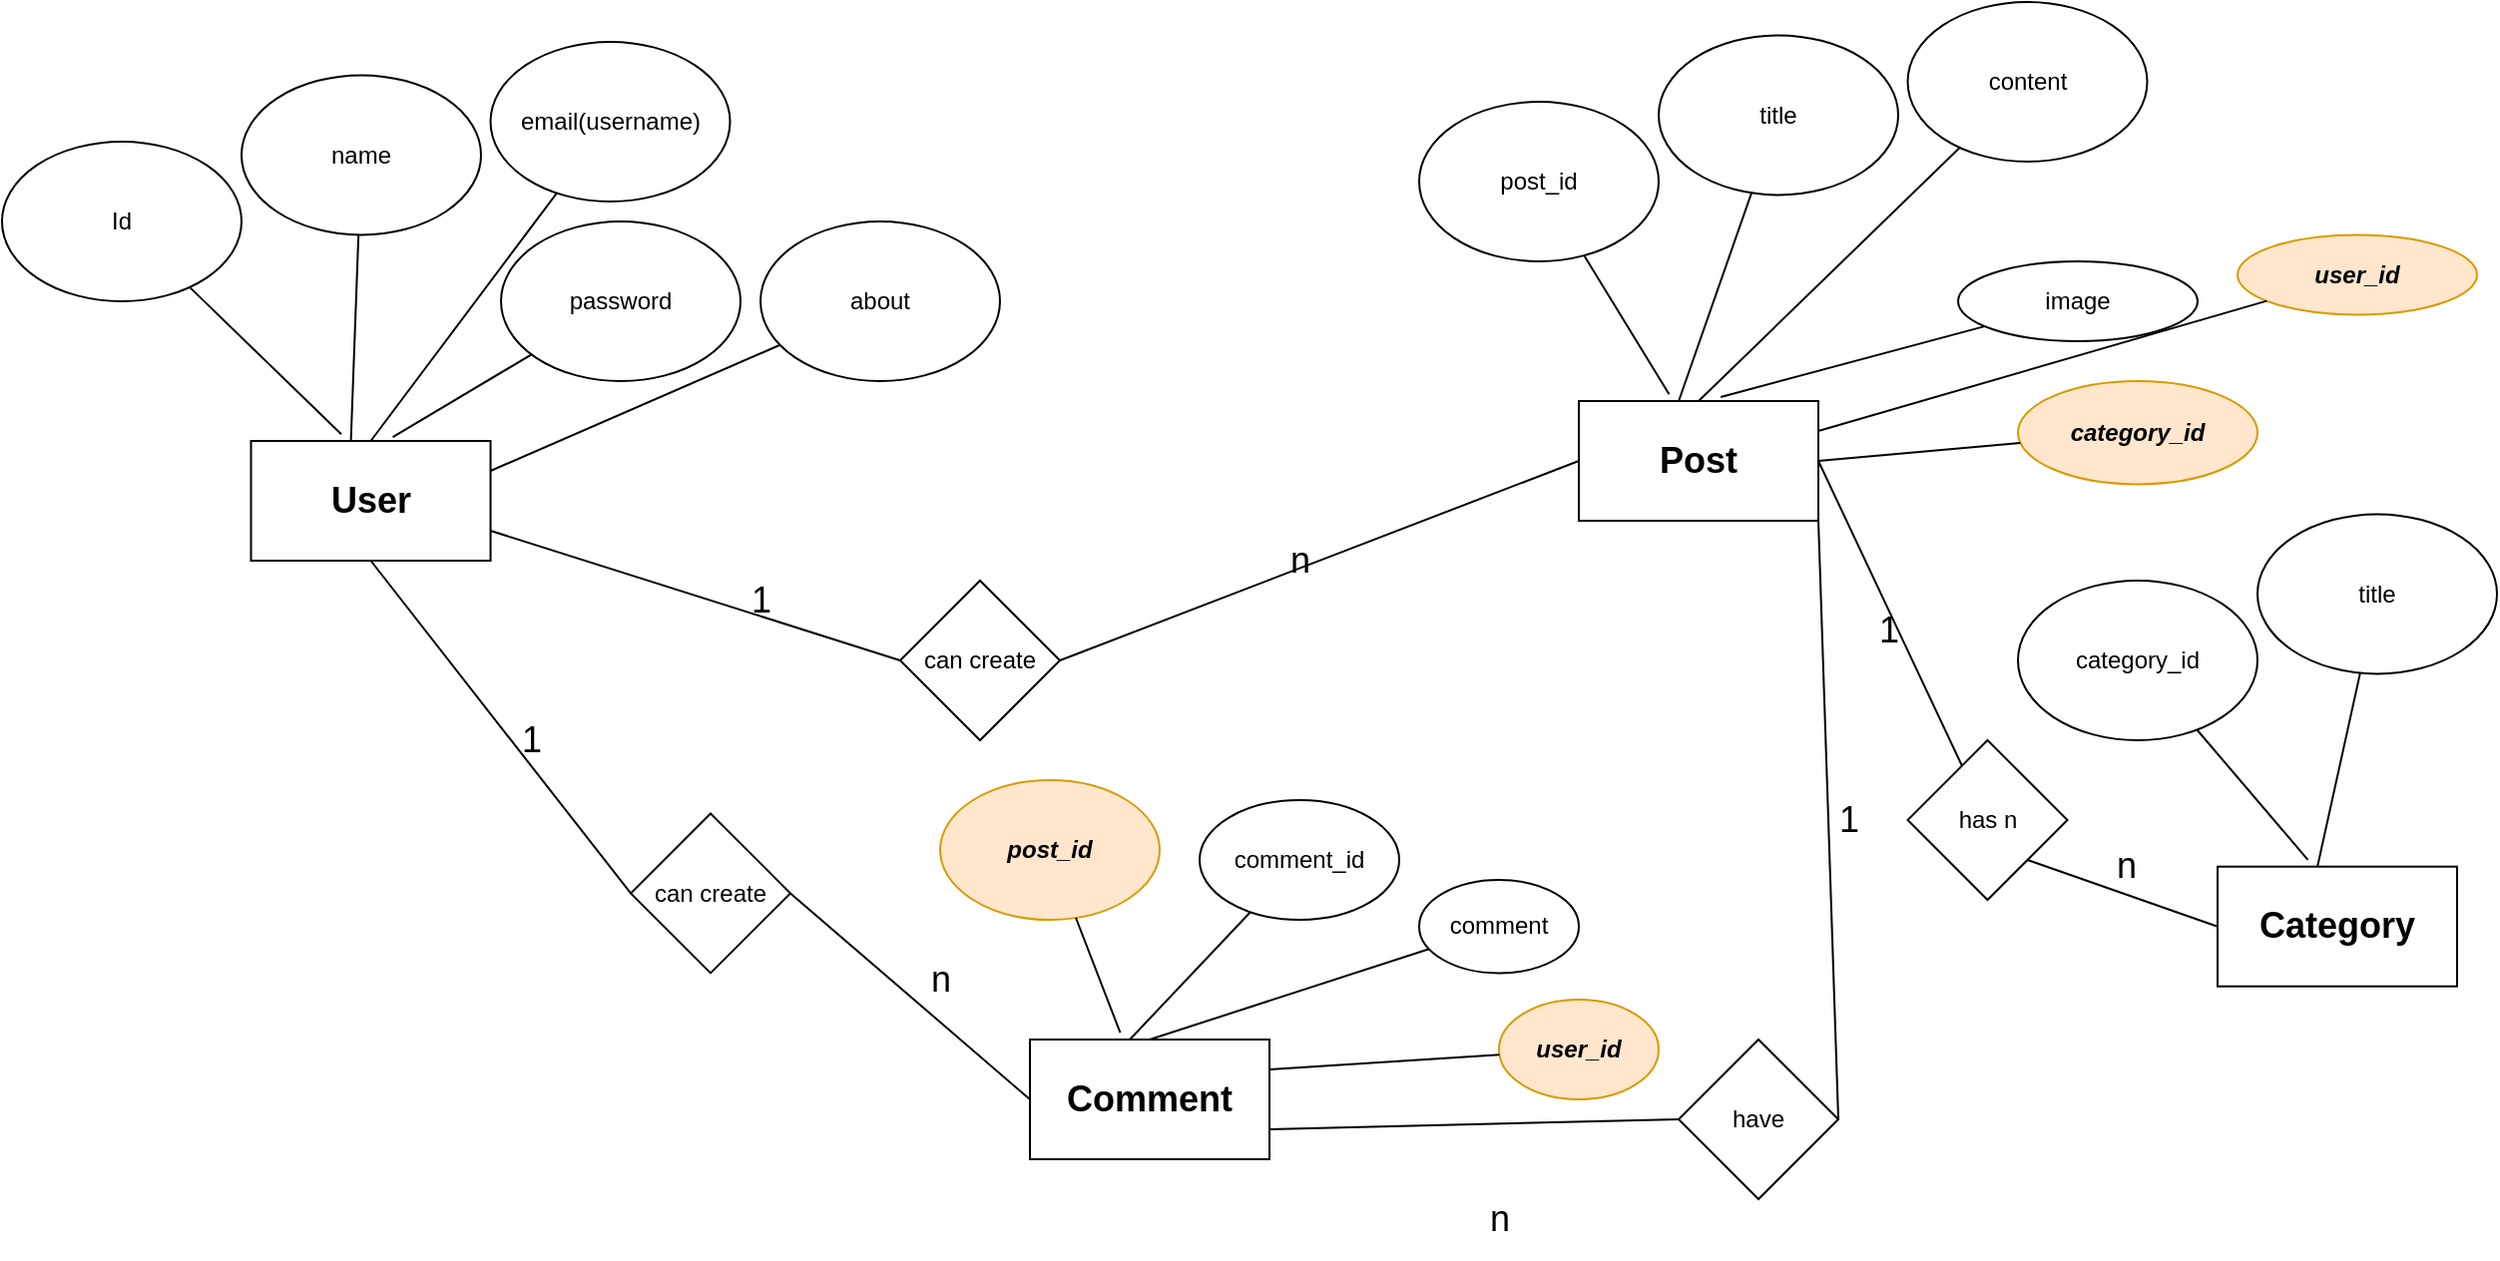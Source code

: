 <mxfile version="20.8.10" type="device"><diagram name="Page-1" id="dA6LyM6PKaUIEJPVMSxG"><mxGraphModel dx="2600" dy="1035" grid="1" gridSize="10" guides="1" tooltips="1" connect="1" arrows="1" fold="1" page="1" pageScale="1" pageWidth="850" pageHeight="1100" math="0" shadow="0"><root><mxCell id="0"/><mxCell id="1" parent="0"/><mxCell id="f00lm8g6jzBflk-1IG62-1" value="&lt;b&gt;&lt;font style=&quot;font-size: 18px;&quot;&gt;User&lt;/font&gt;&lt;/b&gt;" style="rounded=0;whiteSpace=wrap;html=1;" parent="1" vertex="1"><mxGeometry x="64.76" y="250" width="120" height="60" as="geometry"/></mxCell><mxCell id="f00lm8g6jzBflk-1IG62-2" value="Id" style="ellipse;whiteSpace=wrap;html=1;" parent="1" vertex="1"><mxGeometry x="-60" y="100" width="120" height="80" as="geometry"/></mxCell><mxCell id="f00lm8g6jzBflk-1IG62-3" value="" style="endArrow=none;html=1;rounded=0;exitX=0.377;exitY=-0.057;exitDx=0;exitDy=0;exitPerimeter=0;" parent="1" source="f00lm8g6jzBflk-1IG62-1" target="f00lm8g6jzBflk-1IG62-2" edge="1"><mxGeometry width="50" height="50" relative="1" as="geometry"><mxPoint x="300" y="350" as="sourcePoint"/><mxPoint x="350" y="300" as="targetPoint"/></mxGeometry></mxCell><mxCell id="rqv8YZRCAzF5W7WzJpJi-1" value="name" style="ellipse;whiteSpace=wrap;html=1;" vertex="1" parent="1"><mxGeometry x="60" y="66.71" width="120" height="80" as="geometry"/></mxCell><mxCell id="rqv8YZRCAzF5W7WzJpJi-2" value="" style="endArrow=none;html=1;rounded=0;exitX=0.417;exitY=0;exitDx=0;exitDy=0;exitPerimeter=0;" edge="1" target="rqv8YZRCAzF5W7WzJpJi-1" parent="1" source="f00lm8g6jzBflk-1IG62-1"><mxGeometry width="50" height="50" relative="1" as="geometry"><mxPoint x="215.24" y="213.29" as="sourcePoint"/><mxPoint x="470" y="266.71" as="targetPoint"/></mxGeometry></mxCell><mxCell id="rqv8YZRCAzF5W7WzJpJi-3" value="email(username)" style="ellipse;whiteSpace=wrap;html=1;" vertex="1" parent="1"><mxGeometry x="184.76" y="50" width="120" height="80" as="geometry"/></mxCell><mxCell id="rqv8YZRCAzF5W7WzJpJi-4" value="" style="endArrow=none;html=1;rounded=0;exitX=0.5;exitY=0;exitDx=0;exitDy=0;" edge="1" target="rqv8YZRCAzF5W7WzJpJi-3" parent="1" source="f00lm8g6jzBflk-1IG62-1"><mxGeometry width="50" height="50" relative="1" as="geometry"><mxPoint x="325.24" y="213.29" as="sourcePoint"/><mxPoint x="580" y="266.71" as="targetPoint"/></mxGeometry></mxCell><mxCell id="rqv8YZRCAzF5W7WzJpJi-5" value="password" style="ellipse;whiteSpace=wrap;html=1;" vertex="1" parent="1"><mxGeometry x="190" y="140" width="120" height="80" as="geometry"/></mxCell><mxCell id="rqv8YZRCAzF5W7WzJpJi-6" value="" style="endArrow=none;html=1;rounded=0;exitX=0.592;exitY=-0.033;exitDx=0;exitDy=0;exitPerimeter=0;" edge="1" target="rqv8YZRCAzF5W7WzJpJi-5" parent="1" source="f00lm8g6jzBflk-1IG62-1"><mxGeometry width="50" height="50" relative="1" as="geometry"><mxPoint x="375.24" y="376.58" as="sourcePoint"/><mxPoint x="630" y="430" as="targetPoint"/></mxGeometry></mxCell><mxCell id="rqv8YZRCAzF5W7WzJpJi-9" value="about" style="ellipse;whiteSpace=wrap;html=1;" vertex="1" parent="1"><mxGeometry x="320" y="140" width="120" height="80" as="geometry"/></mxCell><mxCell id="rqv8YZRCAzF5W7WzJpJi-10" value="" style="endArrow=none;html=1;rounded=0;exitX=1;exitY=0.25;exitDx=0;exitDy=0;" edge="1" target="rqv8YZRCAzF5W7WzJpJi-9" parent="1" source="f00lm8g6jzBflk-1IG62-1"><mxGeometry width="50" height="50" relative="1" as="geometry"><mxPoint x="160.0" y="310" as="sourcePoint"/><mxPoint x="654.2" y="491.98" as="targetPoint"/></mxGeometry></mxCell><mxCell id="rqv8YZRCAzF5W7WzJpJi-11" value="&lt;b&gt;&lt;font style=&quot;font-size: 18px;&quot;&gt;Post&lt;/font&gt;&lt;/b&gt;" style="rounded=0;whiteSpace=wrap;html=1;" vertex="1" parent="1"><mxGeometry x="730" y="230" width="120" height="60" as="geometry"/></mxCell><mxCell id="rqv8YZRCAzF5W7WzJpJi-12" value="post_id" style="ellipse;whiteSpace=wrap;html=1;" vertex="1" parent="1"><mxGeometry x="650" y="80" width="120" height="80" as="geometry"/></mxCell><mxCell id="rqv8YZRCAzF5W7WzJpJi-13" value="" style="endArrow=none;html=1;rounded=0;exitX=0.377;exitY=-0.057;exitDx=0;exitDy=0;exitPerimeter=0;" edge="1" source="rqv8YZRCAzF5W7WzJpJi-11" target="rqv8YZRCAzF5W7WzJpJi-12" parent="1"><mxGeometry width="50" height="50" relative="1" as="geometry"><mxPoint x="1010" y="330" as="sourcePoint"/><mxPoint x="1060" y="280" as="targetPoint"/></mxGeometry></mxCell><mxCell id="rqv8YZRCAzF5W7WzJpJi-14" value="title" style="ellipse;whiteSpace=wrap;html=1;" vertex="1" parent="1"><mxGeometry x="770" y="46.71" width="120" height="80" as="geometry"/></mxCell><mxCell id="rqv8YZRCAzF5W7WzJpJi-15" value="" style="endArrow=none;html=1;rounded=0;exitX=0.417;exitY=0;exitDx=0;exitDy=0;exitPerimeter=0;" edge="1" source="rqv8YZRCAzF5W7WzJpJi-11" target="rqv8YZRCAzF5W7WzJpJi-14" parent="1"><mxGeometry width="50" height="50" relative="1" as="geometry"><mxPoint x="925.24" y="193.29" as="sourcePoint"/><mxPoint x="1180" y="246.71" as="targetPoint"/></mxGeometry></mxCell><mxCell id="rqv8YZRCAzF5W7WzJpJi-16" value="content" style="ellipse;whiteSpace=wrap;html=1;" vertex="1" parent="1"><mxGeometry x="894.76" y="30" width="120" height="80" as="geometry"/></mxCell><mxCell id="rqv8YZRCAzF5W7WzJpJi-17" value="" style="endArrow=none;html=1;rounded=0;exitX=0.5;exitY=0;exitDx=0;exitDy=0;" edge="1" source="rqv8YZRCAzF5W7WzJpJi-11" target="rqv8YZRCAzF5W7WzJpJi-16" parent="1"><mxGeometry width="50" height="50" relative="1" as="geometry"><mxPoint x="1035.24" y="193.29" as="sourcePoint"/><mxPoint x="1290" y="246.71" as="targetPoint"/></mxGeometry></mxCell><mxCell id="rqv8YZRCAzF5W7WzJpJi-18" value="image" style="ellipse;whiteSpace=wrap;html=1;" vertex="1" parent="1"><mxGeometry x="920" y="160" width="120" height="40" as="geometry"/></mxCell><mxCell id="rqv8YZRCAzF5W7WzJpJi-19" value="" style="endArrow=none;html=1;rounded=0;exitX=0.592;exitY=-0.033;exitDx=0;exitDy=0;exitPerimeter=0;" edge="1" source="rqv8YZRCAzF5W7WzJpJi-11" target="rqv8YZRCAzF5W7WzJpJi-18" parent="1"><mxGeometry width="50" height="50" relative="1" as="geometry"><mxPoint x="1085.24" y="356.58" as="sourcePoint"/><mxPoint x="1340" y="410" as="targetPoint"/></mxGeometry></mxCell><mxCell id="rqv8YZRCAzF5W7WzJpJi-20" value="&lt;i&gt;&lt;b&gt;user_id&lt;/b&gt;&lt;/i&gt;" style="ellipse;whiteSpace=wrap;html=1;fillColor=#ffe6cc;strokeColor=#d79b00;" vertex="1" parent="1"><mxGeometry x="1060" y="146.71" width="120" height="40" as="geometry"/></mxCell><mxCell id="rqv8YZRCAzF5W7WzJpJi-21" value="" style="endArrow=none;html=1;rounded=0;exitX=1;exitY=0.25;exitDx=0;exitDy=0;" edge="1" source="rqv8YZRCAzF5W7WzJpJi-11" target="rqv8YZRCAzF5W7WzJpJi-20" parent="1"><mxGeometry width="50" height="50" relative="1" as="geometry"><mxPoint x="870.0" y="290" as="sourcePoint"/><mxPoint x="1364.2" y="471.98" as="targetPoint"/></mxGeometry></mxCell><mxCell id="rqv8YZRCAzF5W7WzJpJi-23" value="can create" style="rhombus;whiteSpace=wrap;html=1;" vertex="1" parent="1"><mxGeometry x="390" y="320" width="80" height="80" as="geometry"/></mxCell><mxCell id="rqv8YZRCAzF5W7WzJpJi-26" value="" style="endArrow=none;html=1;rounded=0;exitX=1;exitY=0.75;exitDx=0;exitDy=0;entryX=0;entryY=0.5;entryDx=0;entryDy=0;" edge="1" parent="1" source="f00lm8g6jzBflk-1IG62-1" target="rqv8YZRCAzF5W7WzJpJi-23"><mxGeometry width="50" height="50" relative="1" as="geometry"><mxPoint x="530" y="580" as="sourcePoint"/><mxPoint x="580" y="530" as="targetPoint"/></mxGeometry></mxCell><mxCell id="rqv8YZRCAzF5W7WzJpJi-27" value="" style="endArrow=none;html=1;rounded=0;entryX=0;entryY=0.5;entryDx=0;entryDy=0;exitX=1;exitY=0.5;exitDx=0;exitDy=0;" edge="1" parent="1" source="rqv8YZRCAzF5W7WzJpJi-23" target="rqv8YZRCAzF5W7WzJpJi-11"><mxGeometry width="50" height="50" relative="1" as="geometry"><mxPoint x="630" y="570" as="sourcePoint"/><mxPoint x="680" y="520" as="targetPoint"/></mxGeometry></mxCell><mxCell id="rqv8YZRCAzF5W7WzJpJi-28" value="1" style="text;html=1;align=center;verticalAlign=middle;resizable=0;points=[];autosize=1;strokeColor=none;fillColor=none;fontSize=18;" vertex="1" parent="1"><mxGeometry x="305" y="310" width="30" height="40" as="geometry"/></mxCell><mxCell id="rqv8YZRCAzF5W7WzJpJi-29" value="n" style="text;html=1;align=center;verticalAlign=middle;resizable=0;points=[];autosize=1;strokeColor=none;fillColor=none;fontSize=18;" vertex="1" parent="1"><mxGeometry x="575" y="290" width="30" height="40" as="geometry"/></mxCell><mxCell id="rqv8YZRCAzF5W7WzJpJi-31" value="&lt;b&gt;&lt;font style=&quot;font-size: 18px;&quot;&gt;Comment&lt;/font&gt;&lt;/b&gt;" style="rounded=0;whiteSpace=wrap;html=1;" vertex="1" parent="1"><mxGeometry x="455" y="550" width="120" height="60" as="geometry"/></mxCell><mxCell id="rqv8YZRCAzF5W7WzJpJi-32" value="&lt;b&gt;&lt;i&gt;post_id&lt;/i&gt;&lt;/b&gt;" style="ellipse;whiteSpace=wrap;html=1;fillColor=#ffe6cc;strokeColor=#d79b00;" vertex="1" parent="1"><mxGeometry x="410" y="420" width="110" height="70" as="geometry"/></mxCell><mxCell id="rqv8YZRCAzF5W7WzJpJi-33" value="" style="endArrow=none;html=1;rounded=0;exitX=0.377;exitY=-0.057;exitDx=0;exitDy=0;exitPerimeter=0;" edge="1" source="rqv8YZRCAzF5W7WzJpJi-31" target="rqv8YZRCAzF5W7WzJpJi-32" parent="1"><mxGeometry width="50" height="50" relative="1" as="geometry"><mxPoint x="890" y="720" as="sourcePoint"/><mxPoint x="940" y="670" as="targetPoint"/></mxGeometry></mxCell><mxCell id="rqv8YZRCAzF5W7WzJpJi-34" value="comment_id" style="ellipse;whiteSpace=wrap;html=1;" vertex="1" parent="1"><mxGeometry x="540" y="430" width="100" height="60" as="geometry"/></mxCell><mxCell id="rqv8YZRCAzF5W7WzJpJi-35" value="" style="endArrow=none;html=1;rounded=0;exitX=0.417;exitY=0;exitDx=0;exitDy=0;exitPerimeter=0;" edge="1" source="rqv8YZRCAzF5W7WzJpJi-31" target="rqv8YZRCAzF5W7WzJpJi-34" parent="1"><mxGeometry width="50" height="50" relative="1" as="geometry"><mxPoint x="805.24" y="583.29" as="sourcePoint"/><mxPoint x="1060" y="636.71" as="targetPoint"/></mxGeometry></mxCell><mxCell id="rqv8YZRCAzF5W7WzJpJi-36" value="comment" style="ellipse;whiteSpace=wrap;html=1;" vertex="1" parent="1"><mxGeometry x="650" y="470" width="80" height="46.71" as="geometry"/></mxCell><mxCell id="rqv8YZRCAzF5W7WzJpJi-37" value="" style="endArrow=none;html=1;rounded=0;exitX=0.5;exitY=0;exitDx=0;exitDy=0;" edge="1" source="rqv8YZRCAzF5W7WzJpJi-31" target="rqv8YZRCAzF5W7WzJpJi-36" parent="1"><mxGeometry width="50" height="50" relative="1" as="geometry"><mxPoint x="915.24" y="583.29" as="sourcePoint"/><mxPoint x="1170" y="636.71" as="targetPoint"/></mxGeometry></mxCell><mxCell id="rqv8YZRCAzF5W7WzJpJi-40" value="&lt;i&gt;&lt;b&gt;user_id&lt;/b&gt;&lt;/i&gt;" style="ellipse;whiteSpace=wrap;html=1;fillColor=#ffe6cc;strokeColor=#d79b00;" vertex="1" parent="1"><mxGeometry x="690" y="530" width="80" height="50" as="geometry"/></mxCell><mxCell id="rqv8YZRCAzF5W7WzJpJi-41" value="" style="endArrow=none;html=1;rounded=0;exitX=1;exitY=0.25;exitDx=0;exitDy=0;" edge="1" source="rqv8YZRCAzF5W7WzJpJi-31" target="rqv8YZRCAzF5W7WzJpJi-40" parent="1"><mxGeometry width="50" height="50" relative="1" as="geometry"><mxPoint x="750.0" y="680" as="sourcePoint"/><mxPoint x="1244.2" y="861.98" as="targetPoint"/></mxGeometry></mxCell><mxCell id="rqv8YZRCAzF5W7WzJpJi-42" value="can create" style="rhombus;whiteSpace=wrap;html=1;" vertex="1" parent="1"><mxGeometry x="255" y="436.71" width="80" height="80" as="geometry"/></mxCell><mxCell id="rqv8YZRCAzF5W7WzJpJi-43" value="" style="endArrow=none;html=1;rounded=0;exitX=0.5;exitY=1;exitDx=0;exitDy=0;entryX=0;entryY=0.5;entryDx=0;entryDy=0;" edge="1" target="rqv8YZRCAzF5W7WzJpJi-42" parent="1" source="f00lm8g6jzBflk-1IG62-1"><mxGeometry width="50" height="50" relative="1" as="geometry"><mxPoint x="74.76" y="675.0" as="sourcePoint"/><mxPoint x="470" y="910" as="targetPoint"/></mxGeometry></mxCell><mxCell id="rqv8YZRCAzF5W7WzJpJi-44" value="1" style="text;html=1;align=center;verticalAlign=middle;resizable=0;points=[];autosize=1;strokeColor=none;fillColor=none;fontSize=18;" vertex="1" parent="1"><mxGeometry x="190" y="380" width="30" height="40" as="geometry"/></mxCell><mxCell id="rqv8YZRCAzF5W7WzJpJi-45" value="n" style="text;html=1;align=center;verticalAlign=middle;resizable=0;points=[];autosize=1;strokeColor=none;fillColor=none;fontSize=18;" vertex="1" parent="1"><mxGeometry x="395" y="500" width="30" height="40" as="geometry"/></mxCell><mxCell id="rqv8YZRCAzF5W7WzJpJi-46" value="" style="endArrow=none;html=1;rounded=0;exitX=1;exitY=0.5;exitDx=0;exitDy=0;entryX=0;entryY=0.5;entryDx=0;entryDy=0;" edge="1" source="rqv8YZRCAzF5W7WzJpJi-42" parent="1" target="rqv8YZRCAzF5W7WzJpJi-31"><mxGeometry width="50" height="50" relative="1" as="geometry"><mxPoint x="520" y="950" as="sourcePoint"/><mxPoint x="600" y="650" as="targetPoint"/></mxGeometry></mxCell><mxCell id="rqv8YZRCAzF5W7WzJpJi-49" value="have" style="rhombus;whiteSpace=wrap;html=1;" vertex="1" parent="1"><mxGeometry x="780" y="550" width="80" height="80" as="geometry"/></mxCell><mxCell id="rqv8YZRCAzF5W7WzJpJi-50" value="" style="endArrow=none;html=1;rounded=0;exitX=1;exitY=0.75;exitDx=0;exitDy=0;entryX=0;entryY=0.5;entryDx=0;entryDy=0;" edge="1" target="rqv8YZRCAzF5W7WzJpJi-49" parent="1" source="rqv8YZRCAzF5W7WzJpJi-31"><mxGeometry width="50" height="50" relative="1" as="geometry"><mxPoint x="745.0" y="695.0" as="sourcePoint"/><mxPoint x="1140.24" y="930" as="targetPoint"/></mxGeometry></mxCell><mxCell id="rqv8YZRCAzF5W7WzJpJi-52" value="1" style="text;html=1;align=center;verticalAlign=middle;resizable=0;points=[];autosize=1;strokeColor=none;fillColor=none;fontSize=18;" vertex="1" parent="1"><mxGeometry x="850" y="420" width="30" height="40" as="geometry"/></mxCell><mxCell id="rqv8YZRCAzF5W7WzJpJi-53" value="" style="endArrow=none;html=1;rounded=0;entryX=1;entryY=1;entryDx=0;entryDy=0;exitX=1;exitY=0.5;exitDx=0;exitDy=0;" edge="1" source="rqv8YZRCAzF5W7WzJpJi-49" parent="1" target="rqv8YZRCAzF5W7WzJpJi-11"><mxGeometry width="50" height="50" relative="1" as="geometry"><mxPoint x="1190.24" y="970" as="sourcePoint"/><mxPoint x="1275.24" y="680.0" as="targetPoint"/></mxGeometry></mxCell><mxCell id="rqv8YZRCAzF5W7WzJpJi-54" value="n" style="text;html=1;align=center;verticalAlign=middle;resizable=0;points=[];autosize=1;strokeColor=none;fillColor=none;fontSize=18;" vertex="1" parent="1"><mxGeometry x="675" y="620" width="30" height="40" as="geometry"/></mxCell><mxCell id="rqv8YZRCAzF5W7WzJpJi-55" value="&lt;b&gt;&lt;font style=&quot;font-size: 18px;&quot;&gt;Category&lt;/font&gt;&lt;/b&gt;" style="rounded=0;whiteSpace=wrap;html=1;" vertex="1" parent="1"><mxGeometry x="1050" y="463.35" width="120" height="60" as="geometry"/></mxCell><mxCell id="rqv8YZRCAzF5W7WzJpJi-56" value="category_id" style="ellipse;whiteSpace=wrap;html=1;" vertex="1" parent="1"><mxGeometry x="950" y="320" width="120" height="80" as="geometry"/></mxCell><mxCell id="rqv8YZRCAzF5W7WzJpJi-57" value="" style="endArrow=none;html=1;rounded=0;exitX=0.377;exitY=-0.057;exitDx=0;exitDy=0;exitPerimeter=0;" edge="1" source="rqv8YZRCAzF5W7WzJpJi-55" target="rqv8YZRCAzF5W7WzJpJi-56" parent="1"><mxGeometry width="50" height="50" relative="1" as="geometry"><mxPoint x="1310" y="570" as="sourcePoint"/><mxPoint x="1360" y="520" as="targetPoint"/></mxGeometry></mxCell><mxCell id="rqv8YZRCAzF5W7WzJpJi-58" value="title" style="ellipse;whiteSpace=wrap;html=1;" vertex="1" parent="1"><mxGeometry x="1070" y="286.71" width="120" height="80" as="geometry"/></mxCell><mxCell id="rqv8YZRCAzF5W7WzJpJi-59" value="" style="endArrow=none;html=1;rounded=0;exitX=0.417;exitY=0;exitDx=0;exitDy=0;exitPerimeter=0;" edge="1" source="rqv8YZRCAzF5W7WzJpJi-55" target="rqv8YZRCAzF5W7WzJpJi-58" parent="1"><mxGeometry width="50" height="50" relative="1" as="geometry"><mxPoint x="1225.24" y="433.29" as="sourcePoint"/><mxPoint x="1480" y="486.71" as="targetPoint"/></mxGeometry></mxCell><mxCell id="rqv8YZRCAzF5W7WzJpJi-66" value="has n" style="rhombus;whiteSpace=wrap;html=1;" vertex="1" parent="1"><mxGeometry x="894.76" y="400" width="80" height="80" as="geometry"/></mxCell><mxCell id="rqv8YZRCAzF5W7WzJpJi-67" value="" style="endArrow=none;html=1;rounded=0;fontSize=18;exitX=1;exitY=0.5;exitDx=0;exitDy=0;" edge="1" parent="1" source="rqv8YZRCAzF5W7WzJpJi-11" target="rqv8YZRCAzF5W7WzJpJi-66"><mxGeometry width="50" height="50" relative="1" as="geometry"><mxPoint x="880" y="330" as="sourcePoint"/><mxPoint x="930" y="280" as="targetPoint"/></mxGeometry></mxCell><mxCell id="rqv8YZRCAzF5W7WzJpJi-68" value="" style="endArrow=none;html=1;rounded=0;fontSize=18;entryX=1;entryY=1;entryDx=0;entryDy=0;exitX=0;exitY=0.5;exitDx=0;exitDy=0;startArrow=none;" edge="1" parent="1" source="rqv8YZRCAzF5W7WzJpJi-55" target="rqv8YZRCAzF5W7WzJpJi-66"><mxGeometry width="50" height="50" relative="1" as="geometry"><mxPoint x="989.73" y="495.16" as="sourcePoint"/><mxPoint x="760" y="260" as="targetPoint"/></mxGeometry></mxCell><mxCell id="rqv8YZRCAzF5W7WzJpJi-69" value="1" style="text;html=1;align=center;verticalAlign=middle;resizable=0;points=[];autosize=1;strokeColor=none;fillColor=none;fontSize=18;" vertex="1" parent="1"><mxGeometry x="870" y="325" width="30" height="40" as="geometry"/></mxCell><mxCell id="rqv8YZRCAzF5W7WzJpJi-72" value="n" style="text;html=1;align=center;verticalAlign=middle;resizable=0;points=[];autosize=1;strokeColor=none;fillColor=none;fontSize=18;" vertex="1" parent="1"><mxGeometry x="989" y="443" width="30" height="40" as="geometry"/></mxCell><mxCell id="rqv8YZRCAzF5W7WzJpJi-73" value="&lt;i&gt;&lt;b&gt;category_id&lt;/b&gt;&lt;/i&gt;" style="ellipse;whiteSpace=wrap;html=1;fillColor=#ffe6cc;strokeColor=#d79b00;" vertex="1" parent="1"><mxGeometry x="950" y="220" width="120" height="51.71" as="geometry"/></mxCell><mxCell id="rqv8YZRCAzF5W7WzJpJi-74" value="" style="endArrow=none;html=1;rounded=0;exitX=1;exitY=0.5;exitDx=0;exitDy=0;" edge="1" target="rqv8YZRCAzF5W7WzJpJi-73" parent="1" source="rqv8YZRCAzF5W7WzJpJi-11"><mxGeometry width="50" height="50" relative="1" as="geometry"><mxPoint x="860" y="310.0" as="sourcePoint"/><mxPoint x="1400.7" y="543.69" as="targetPoint"/></mxGeometry></mxCell></root></mxGraphModel></diagram></mxfile>